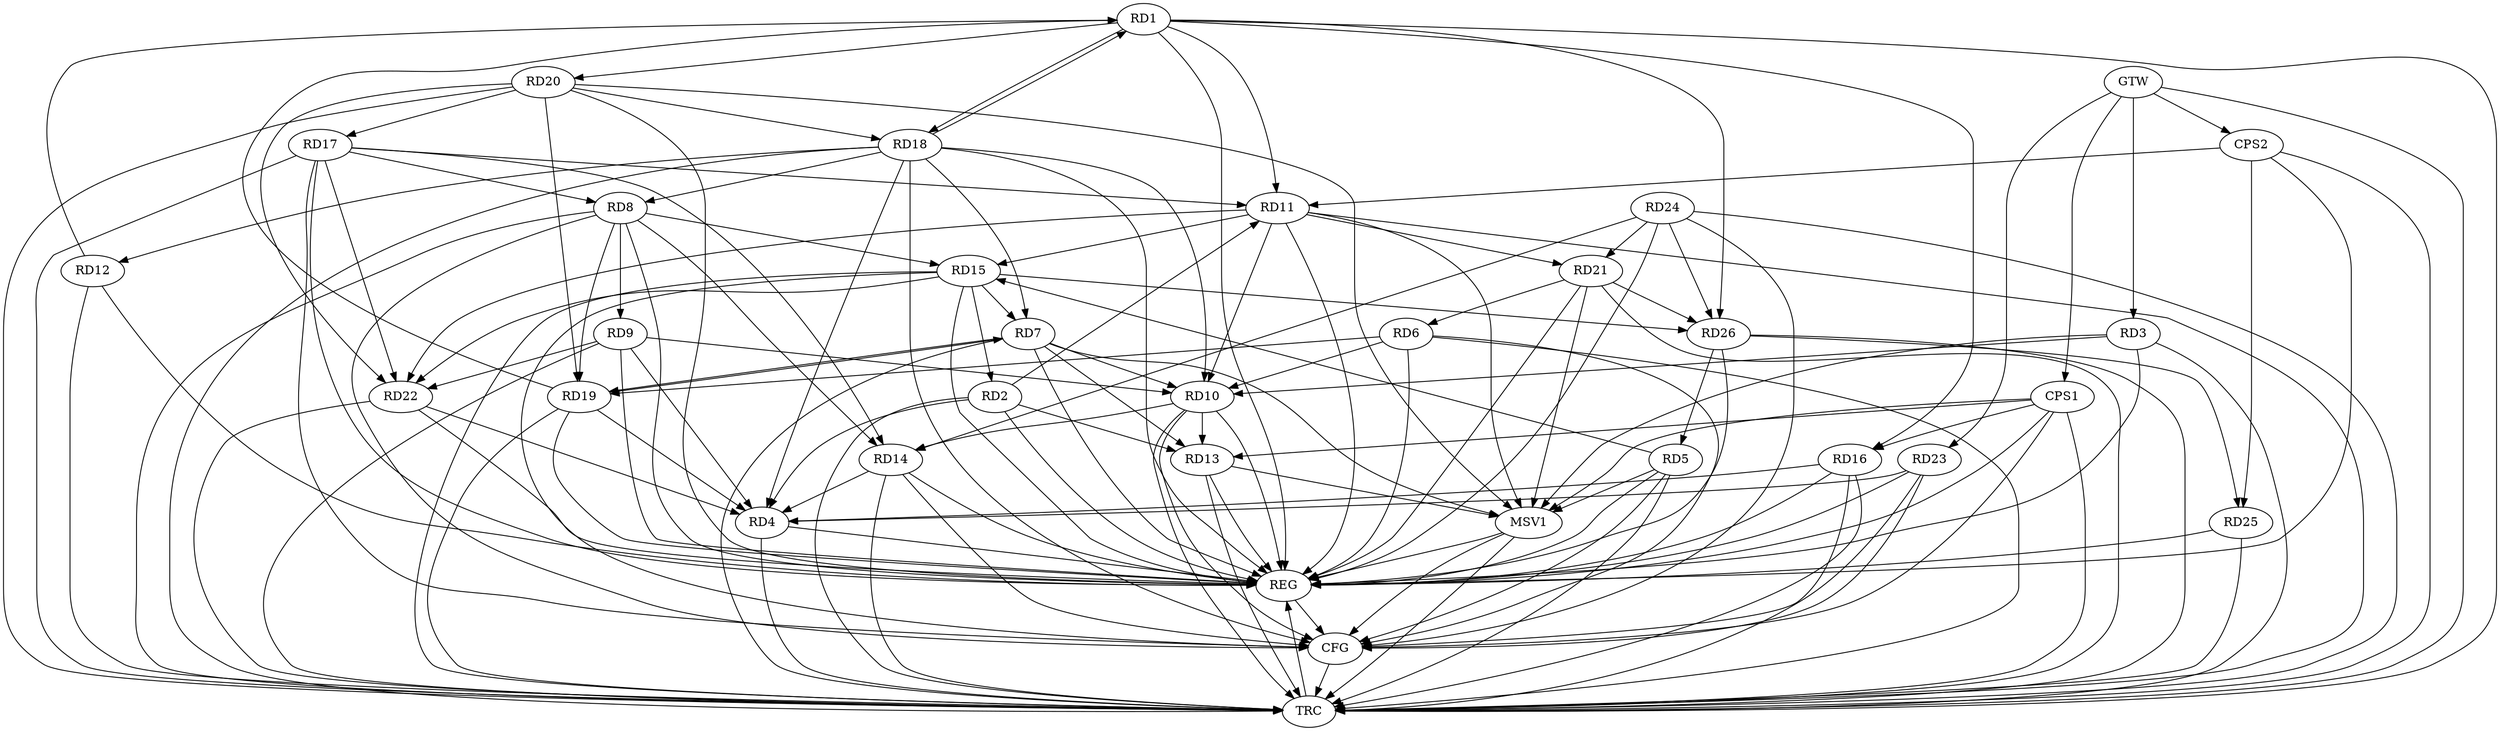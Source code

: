 strict digraph G {
  RD1 [ label="RD1" ];
  RD2 [ label="RD2" ];
  RD3 [ label="RD3" ];
  RD4 [ label="RD4" ];
  RD5 [ label="RD5" ];
  RD6 [ label="RD6" ];
  RD7 [ label="RD7" ];
  RD8 [ label="RD8" ];
  RD9 [ label="RD9" ];
  RD10 [ label="RD10" ];
  RD11 [ label="RD11" ];
  RD12 [ label="RD12" ];
  RD13 [ label="RD13" ];
  RD14 [ label="RD14" ];
  RD15 [ label="RD15" ];
  RD16 [ label="RD16" ];
  RD17 [ label="RD17" ];
  RD18 [ label="RD18" ];
  RD19 [ label="RD19" ];
  RD20 [ label="RD20" ];
  RD21 [ label="RD21" ];
  RD22 [ label="RD22" ];
  RD23 [ label="RD23" ];
  RD24 [ label="RD24" ];
  RD25 [ label="RD25" ];
  RD26 [ label="RD26" ];
  CPS1 [ label="CPS1" ];
  CPS2 [ label="CPS2" ];
  GTW [ label="GTW" ];
  REG [ label="REG" ];
  CFG [ label="CFG" ];
  TRC [ label="TRC" ];
  MSV1 [ label="MSV1" ];
  RD1 -> RD11;
  RD12 -> RD1;
  RD1 -> RD16;
  RD1 -> RD18;
  RD18 -> RD1;
  RD19 -> RD1;
  RD1 -> RD20;
  RD1 -> RD26;
  RD2 -> RD11;
  RD2 -> RD13;
  RD15 -> RD2;
  RD3 -> RD10;
  RD5 -> RD15;
  RD26 -> RD5;
  RD6 -> RD10;
  RD6 -> RD19;
  RD21 -> RD6;
  RD7 -> RD10;
  RD7 -> RD13;
  RD15 -> RD7;
  RD18 -> RD7;
  RD7 -> RD19;
  RD19 -> RD7;
  RD8 -> RD9;
  RD8 -> RD14;
  RD8 -> RD15;
  RD17 -> RD8;
  RD18 -> RD8;
  RD8 -> RD19;
  RD9 -> RD10;
  RD9 -> RD22;
  RD11 -> RD10;
  RD10 -> RD13;
  RD10 -> RD14;
  RD18 -> RD10;
  RD11 -> RD15;
  RD17 -> RD11;
  RD11 -> RD21;
  RD11 -> RD22;
  RD18 -> RD12;
  RD17 -> RD14;
  RD24 -> RD14;
  RD15 -> RD22;
  RD15 -> RD26;
  RD20 -> RD17;
  RD17 -> RD22;
  RD20 -> RD18;
  RD20 -> RD19;
  RD20 -> RD22;
  RD24 -> RD21;
  RD21 -> RD26;
  RD24 -> RD26;
  RD26 -> RD25;
  CPS1 -> RD13;
  CPS1 -> RD16;
  CPS2 -> RD25;
  CPS2 -> RD11;
  GTW -> RD3;
  GTW -> RD23;
  GTW -> CPS1;
  GTW -> CPS2;
  RD1 -> REG;
  RD2 -> REG;
  RD3 -> REG;
  RD4 -> REG;
  RD5 -> REG;
  RD6 -> REG;
  RD7 -> REG;
  RD8 -> REG;
  RD9 -> REG;
  RD10 -> REG;
  RD11 -> REG;
  RD12 -> REG;
  RD13 -> REG;
  RD14 -> REG;
  RD15 -> REG;
  RD16 -> REG;
  RD17 -> REG;
  RD18 -> REG;
  RD19 -> REG;
  RD20 -> REG;
  RD21 -> REG;
  RD22 -> REG;
  RD23 -> REG;
  RD24 -> REG;
  RD25 -> REG;
  RD26 -> REG;
  CPS1 -> REG;
  CPS2 -> REG;
  RD5 -> CFG;
  RD15 -> CFG;
  RD8 -> CFG;
  RD24 -> CFG;
  RD23 -> CFG;
  RD14 -> CFG;
  RD10 -> CFG;
  CPS1 -> CFG;
  RD6 -> CFG;
  RD17 -> CFG;
  RD18 -> CFG;
  RD16 -> CFG;
  REG -> CFG;
  RD1 -> TRC;
  RD2 -> TRC;
  RD3 -> TRC;
  RD4 -> TRC;
  RD5 -> TRC;
  RD6 -> TRC;
  RD7 -> TRC;
  RD8 -> TRC;
  RD9 -> TRC;
  RD10 -> TRC;
  RD11 -> TRC;
  RD12 -> TRC;
  RD13 -> TRC;
  RD14 -> TRC;
  RD15 -> TRC;
  RD16 -> TRC;
  RD17 -> TRC;
  RD18 -> TRC;
  RD19 -> TRC;
  RD20 -> TRC;
  RD21 -> TRC;
  RD22 -> TRC;
  RD23 -> TRC;
  RD24 -> TRC;
  RD25 -> TRC;
  RD26 -> TRC;
  CPS1 -> TRC;
  CPS2 -> TRC;
  GTW -> TRC;
  CFG -> TRC;
  TRC -> REG;
  RD19 -> RD4;
  RD18 -> RD4;
  RD16 -> RD4;
  RD23 -> RD4;
  RD9 -> RD4;
  RD14 -> RD4;
  RD22 -> RD4;
  RD2 -> RD4;
  RD3 -> MSV1;
  RD5 -> MSV1;
  RD7 -> MSV1;
  RD11 -> MSV1;
  RD20 -> MSV1;
  RD21 -> MSV1;
  CPS1 -> MSV1;
  RD13 -> MSV1;
  MSV1 -> REG;
  MSV1 -> TRC;
  MSV1 -> CFG;
}
